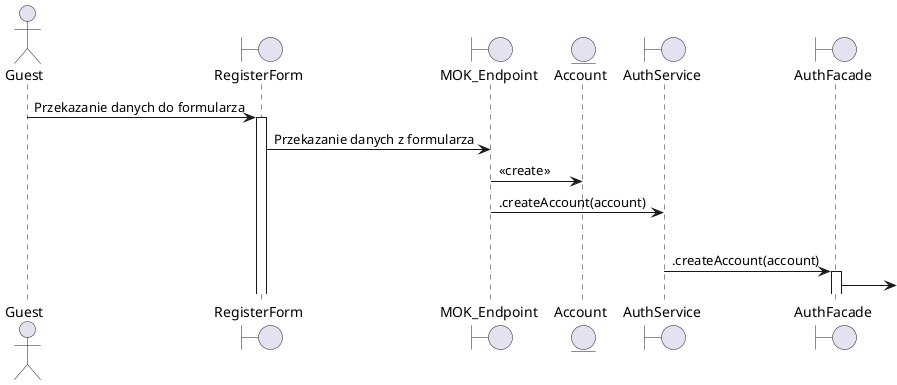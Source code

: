 @startuml

actor Guest as guest
boundary RegisterForm as gui
boundary MOK_Endpoint as endpoint
entity Account as account
boundary AuthService as service
boundary AuthFacade as facade


guest -> gui ++ : Przekazanie danych do formularza
gui -> endpoint : Przekazanie danych z formularza

endpoint -> account : <<create>>
endpoint -> service : .createAccount(account)

group Read Committed
    service -> facade ++ : .createAccount(account)
    facade -> 


' guest -> gui ++ : disableAccount(id)
' gui -> endpoint ++ : disableAccount(id)
' endpoint -> service ++ : disableAccount(id) 

' group Read Committed
'     service -> facade ++ : disableAccount(id)
'     facade -> account ** : edit(account)
' return success
' end

' return success
' return HTTP 200 OK
' gui -> gui : <<render>>
' return Informacja o zablokowaniu konta


@enduml